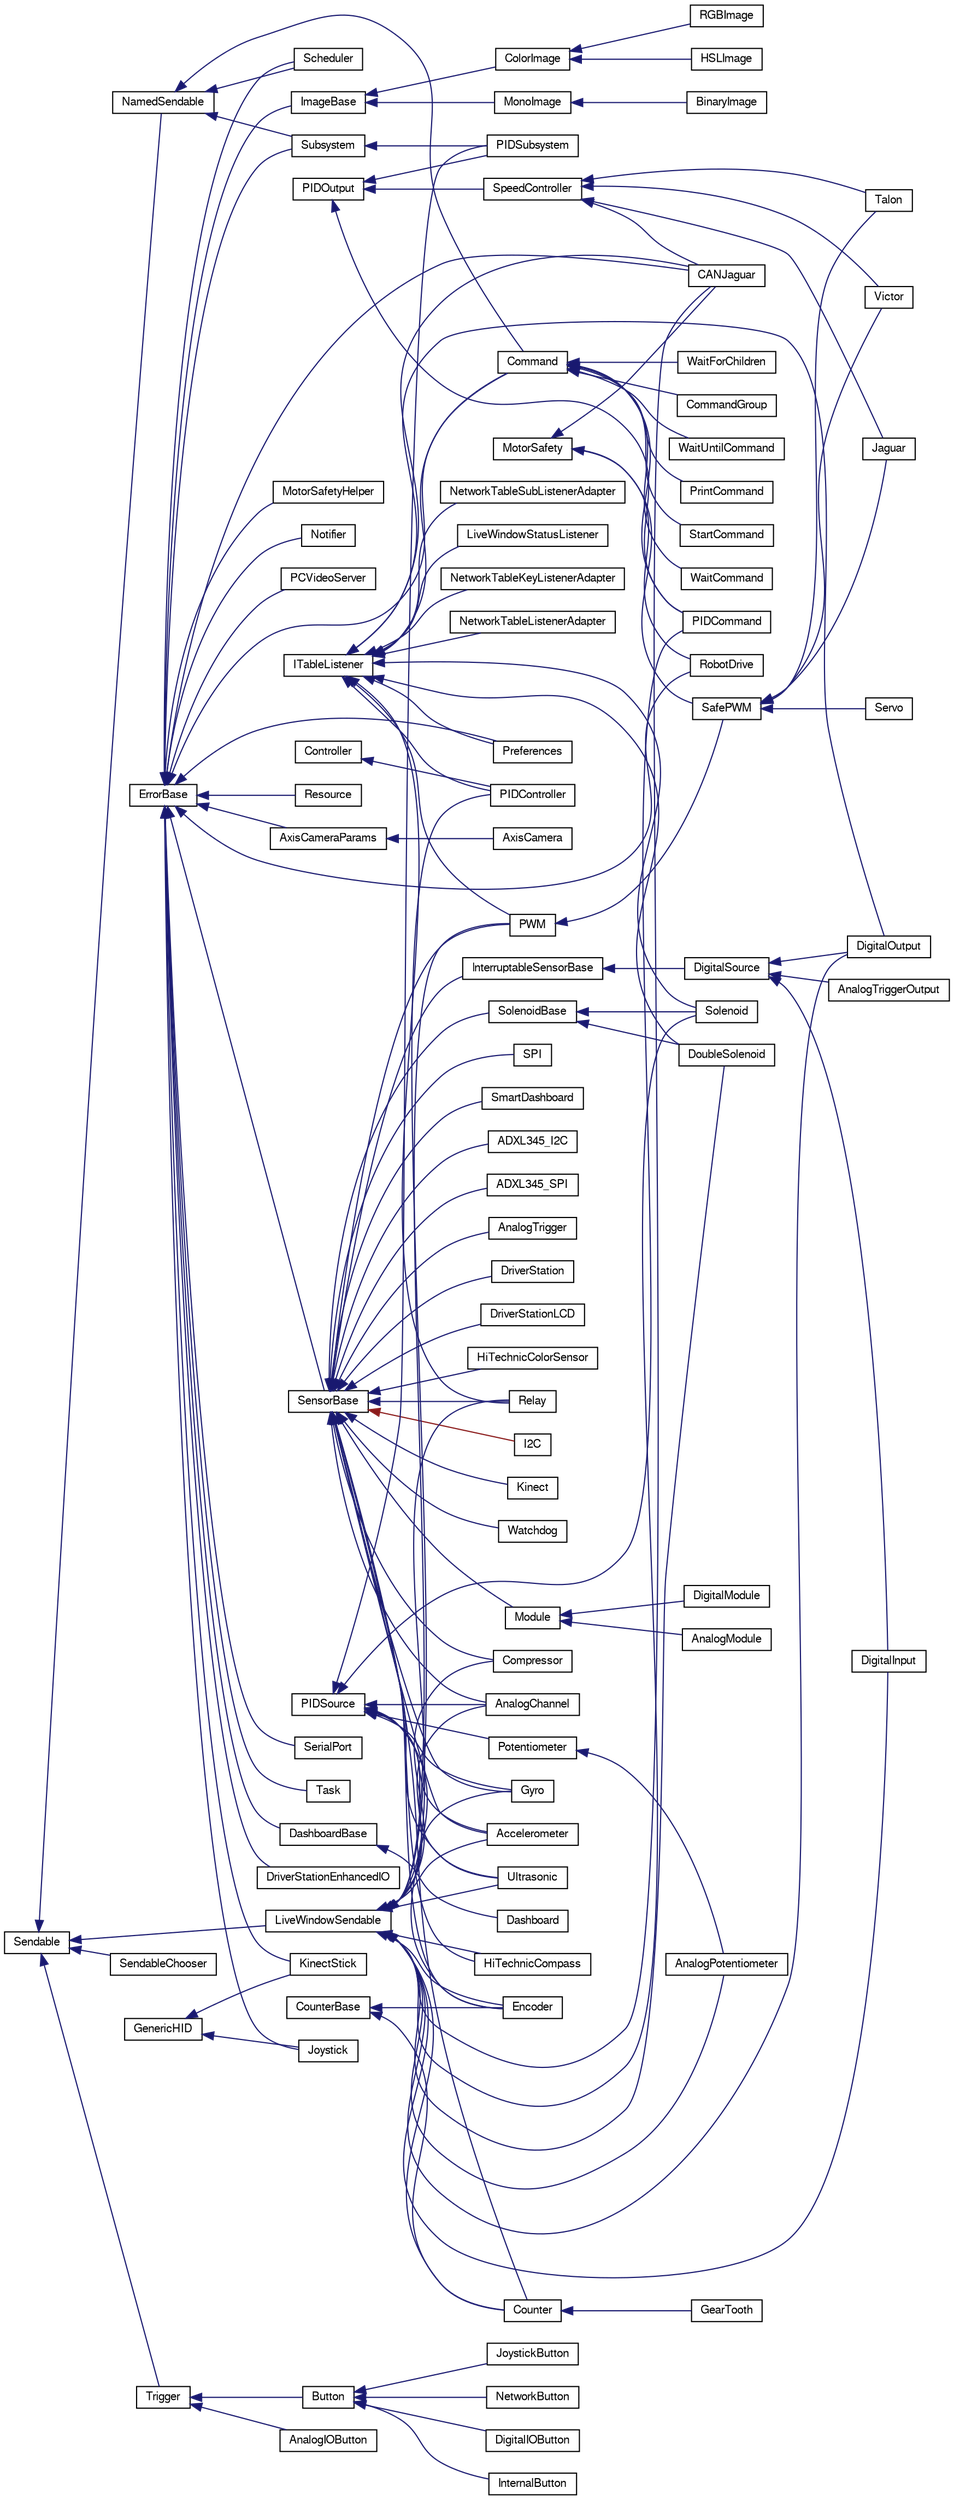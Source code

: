 digraph "Graphical Class Hierarchy"
{
  bgcolor="transparent";
  edge [fontname="FreeSans",fontsize="10",labelfontname="FreeSans",labelfontsize="10"];
  node [fontname="FreeSans",fontsize="10",shape=record];
  rankdir="LR";
  Node1 [label="Controller",height=0.2,width=0.4,color="black",URL="$class_controller.html"];
  Node1 -> Node2 [dir="back",color="midnightblue",fontsize="10",style="solid",fontname="FreeSans"];
  Node2 [label="PIDController",height=0.2,width=0.4,color="black",URL="$class_p_i_d_controller.html"];
  Node3 [label="CounterBase",height=0.2,width=0.4,color="black",URL="$class_counter_base.html"];
  Node3 -> Node4 [dir="back",color="midnightblue",fontsize="10",style="solid",fontname="FreeSans"];
  Node4 [label="Counter",height=0.2,width=0.4,color="black",URL="$class_counter.html"];
  Node4 -> Node5 [dir="back",color="midnightblue",fontsize="10",style="solid",fontname="FreeSans"];
  Node5 [label="GearTooth",height=0.2,width=0.4,color="black",URL="$class_gear_tooth.html"];
  Node3 -> Node6 [dir="back",color="midnightblue",fontsize="10",style="solid",fontname="FreeSans"];
  Node6 [label="Encoder",height=0.2,width=0.4,color="black",URL="$class_encoder.html"];
  Node7 [label="ErrorBase",height=0.2,width=0.4,color="black",URL="$class_error_base.html"];
  Node7 -> Node8 [dir="back",color="midnightblue",fontsize="10",style="solid",fontname="FreeSans"];
  Node8 [label="AxisCameraParams",height=0.2,width=0.4,color="black",URL="$class_axis_camera_params.html"];
  Node8 -> Node9 [dir="back",color="midnightblue",fontsize="10",style="solid",fontname="FreeSans"];
  Node9 [label="AxisCamera",height=0.2,width=0.4,color="black",URL="$class_axis_camera.html"];
  Node7 -> Node10 [dir="back",color="midnightblue",fontsize="10",style="solid",fontname="FreeSans"];
  Node10 [label="CANJaguar",height=0.2,width=0.4,color="black",URL="$class_c_a_n_jaguar.html"];
  Node7 -> Node11 [dir="back",color="midnightblue",fontsize="10",style="solid",fontname="FreeSans"];
  Node11 [label="Command",height=0.2,width=0.4,color="black",URL="$class_command.html"];
  Node11 -> Node12 [dir="back",color="midnightblue",fontsize="10",style="solid",fontname="FreeSans"];
  Node12 [label="CommandGroup",height=0.2,width=0.4,color="black",URL="$class_command_group.html"];
  Node11 -> Node13 [dir="back",color="midnightblue",fontsize="10",style="solid",fontname="FreeSans"];
  Node13 [label="PIDCommand",height=0.2,width=0.4,color="black",URL="$class_p_i_d_command.html"];
  Node11 -> Node14 [dir="back",color="midnightblue",fontsize="10",style="solid",fontname="FreeSans"];
  Node14 [label="PrintCommand",height=0.2,width=0.4,color="black",URL="$class_print_command.html"];
  Node11 -> Node15 [dir="back",color="midnightblue",fontsize="10",style="solid",fontname="FreeSans"];
  Node15 [label="StartCommand",height=0.2,width=0.4,color="black",URL="$class_start_command.html"];
  Node11 -> Node16 [dir="back",color="midnightblue",fontsize="10",style="solid",fontname="FreeSans"];
  Node16 [label="WaitCommand",height=0.2,width=0.4,color="black",URL="$class_wait_command.html"];
  Node11 -> Node17 [dir="back",color="midnightblue",fontsize="10",style="solid",fontname="FreeSans"];
  Node17 [label="WaitForChildren",height=0.2,width=0.4,color="black",URL="$class_wait_for_children.html"];
  Node11 -> Node18 [dir="back",color="midnightblue",fontsize="10",style="solid",fontname="FreeSans"];
  Node18 [label="WaitUntilCommand",height=0.2,width=0.4,color="black",URL="$class_wait_until_command.html"];
  Node7 -> Node19 [dir="back",color="midnightblue",fontsize="10",style="solid",fontname="FreeSans"];
  Node19 [label="DashboardBase",height=0.2,width=0.4,color="black",URL="$class_dashboard_base.html"];
  Node19 -> Node20 [dir="back",color="midnightblue",fontsize="10",style="solid",fontname="FreeSans"];
  Node20 [label="Dashboard",height=0.2,width=0.4,color="black",URL="$class_dashboard.html"];
  Node7 -> Node21 [dir="back",color="midnightblue",fontsize="10",style="solid",fontname="FreeSans"];
  Node21 [label="DriverStationEnhancedIO",height=0.2,width=0.4,color="black",URL="$class_driver_station_enhanced_i_o.html"];
  Node7 -> Node22 [dir="back",color="midnightblue",fontsize="10",style="solid",fontname="FreeSans"];
  Node22 [label="ImageBase",height=0.2,width=0.4,color="black",URL="$class_image_base.html"];
  Node22 -> Node23 [dir="back",color="midnightblue",fontsize="10",style="solid",fontname="FreeSans"];
  Node23 [label="ColorImage",height=0.2,width=0.4,color="black",URL="$class_color_image.html"];
  Node23 -> Node24 [dir="back",color="midnightblue",fontsize="10",style="solid",fontname="FreeSans"];
  Node24 [label="HSLImage",height=0.2,width=0.4,color="black",URL="$class_h_s_l_image.html"];
  Node23 -> Node25 [dir="back",color="midnightblue",fontsize="10",style="solid",fontname="FreeSans"];
  Node25 [label="RGBImage",height=0.2,width=0.4,color="black",URL="$class_r_g_b_image.html"];
  Node22 -> Node26 [dir="back",color="midnightblue",fontsize="10",style="solid",fontname="FreeSans"];
  Node26 [label="MonoImage",height=0.2,width=0.4,color="black",URL="$class_mono_image.html"];
  Node26 -> Node27 [dir="back",color="midnightblue",fontsize="10",style="solid",fontname="FreeSans"];
  Node27 [label="BinaryImage",height=0.2,width=0.4,color="black",URL="$class_binary_image.html"];
  Node7 -> Node28 [dir="back",color="midnightblue",fontsize="10",style="solid",fontname="FreeSans"];
  Node28 [label="Joystick",height=0.2,width=0.4,color="black",URL="$class_joystick.html"];
  Node7 -> Node29 [dir="back",color="midnightblue",fontsize="10",style="solid",fontname="FreeSans"];
  Node29 [label="KinectStick",height=0.2,width=0.4,color="black",URL="$class_kinect_stick.html"];
  Node7 -> Node30 [dir="back",color="midnightblue",fontsize="10",style="solid",fontname="FreeSans"];
  Node30 [label="MotorSafetyHelper",height=0.2,width=0.4,color="black",URL="$class_motor_safety_helper.html"];
  Node7 -> Node31 [dir="back",color="midnightblue",fontsize="10",style="solid",fontname="FreeSans"];
  Node31 [label="Notifier",height=0.2,width=0.4,color="black",URL="$class_notifier.html"];
  Node7 -> Node32 [dir="back",color="midnightblue",fontsize="10",style="solid",fontname="FreeSans"];
  Node32 [label="PCVideoServer",height=0.2,width=0.4,color="black",URL="$class_p_c_video_server.html"];
  Node7 -> Node33 [dir="back",color="midnightblue",fontsize="10",style="solid",fontname="FreeSans"];
  Node33 [label="Preferences",height=0.2,width=0.4,color="black",URL="$class_preferences.html"];
  Node7 -> Node34 [dir="back",color="midnightblue",fontsize="10",style="solid",fontname="FreeSans"];
  Node34 [label="Resource",height=0.2,width=0.4,color="black",URL="$class_resource.html"];
  Node7 -> Node35 [dir="back",color="midnightblue",fontsize="10",style="solid",fontname="FreeSans"];
  Node35 [label="RobotDrive",height=0.2,width=0.4,color="black",URL="$class_robot_drive.html"];
  Node7 -> Node36 [dir="back",color="midnightblue",fontsize="10",style="solid",fontname="FreeSans"];
  Node36 [label="Scheduler",height=0.2,width=0.4,color="black",URL="$class_scheduler.html"];
  Node7 -> Node37 [dir="back",color="midnightblue",fontsize="10",style="solid",fontname="FreeSans"];
  Node37 [label="SensorBase",height=0.2,width=0.4,color="black",URL="$class_sensor_base.html"];
  Node37 -> Node38 [dir="back",color="midnightblue",fontsize="10",style="solid",fontname="FreeSans"];
  Node38 [label="Accelerometer",height=0.2,width=0.4,color="black",URL="$class_accelerometer.html"];
  Node37 -> Node39 [dir="back",color="midnightblue",fontsize="10",style="solid",fontname="FreeSans"];
  Node39 [label="ADXL345_I2C",height=0.2,width=0.4,color="black",URL="$class_a_d_x_l345___i2_c.html"];
  Node37 -> Node40 [dir="back",color="midnightblue",fontsize="10",style="solid",fontname="FreeSans"];
  Node40 [label="ADXL345_SPI",height=0.2,width=0.4,color="black",URL="$class_a_d_x_l345___s_p_i.html"];
  Node37 -> Node41 [dir="back",color="midnightblue",fontsize="10",style="solid",fontname="FreeSans"];
  Node41 [label="AnalogChannel",height=0.2,width=0.4,color="black",URL="$class_analog_channel.html"];
  Node37 -> Node42 [dir="back",color="midnightblue",fontsize="10",style="solid",fontname="FreeSans"];
  Node42 [label="AnalogTrigger",height=0.2,width=0.4,color="black",URL="$class_analog_trigger.html"];
  Node37 -> Node43 [dir="back",color="midnightblue",fontsize="10",style="solid",fontname="FreeSans"];
  Node43 [label="Compressor",height=0.2,width=0.4,color="black",URL="$class_compressor.html"];
  Node37 -> Node4 [dir="back",color="midnightblue",fontsize="10",style="solid",fontname="FreeSans"];
  Node37 -> Node44 [dir="back",color="midnightblue",fontsize="10",style="solid",fontname="FreeSans"];
  Node44 [label="DriverStation",height=0.2,width=0.4,color="black",URL="$class_driver_station.html"];
  Node37 -> Node45 [dir="back",color="midnightblue",fontsize="10",style="solid",fontname="FreeSans"];
  Node45 [label="DriverStationLCD",height=0.2,width=0.4,color="black",URL="$class_driver_station_l_c_d.html"];
  Node37 -> Node6 [dir="back",color="midnightblue",fontsize="10",style="solid",fontname="FreeSans"];
  Node37 -> Node46 [dir="back",color="midnightblue",fontsize="10",style="solid",fontname="FreeSans"];
  Node46 [label="Gyro",height=0.2,width=0.4,color="black",URL="$class_gyro.html"];
  Node37 -> Node47 [dir="back",color="midnightblue",fontsize="10",style="solid",fontname="FreeSans"];
  Node47 [label="HiTechnicColorSensor",height=0.2,width=0.4,color="black",URL="$class_hi_technic_color_sensor.html"];
  Node37 -> Node48 [dir="back",color="midnightblue",fontsize="10",style="solid",fontname="FreeSans"];
  Node48 [label="HiTechnicCompass",height=0.2,width=0.4,color="black",URL="$class_hi_technic_compass.html"];
  Node37 -> Node49 [dir="back",color="firebrick4",fontsize="10",style="solid",fontname="FreeSans"];
  Node49 [label="I2C",height=0.2,width=0.4,color="black",URL="$class_i2_c.html"];
  Node37 -> Node50 [dir="back",color="midnightblue",fontsize="10",style="solid",fontname="FreeSans"];
  Node50 [label="InterruptableSensorBase",height=0.2,width=0.4,color="black",URL="$class_interruptable_sensor_base.html"];
  Node50 -> Node51 [dir="back",color="midnightblue",fontsize="10",style="solid",fontname="FreeSans"];
  Node51 [label="DigitalSource",height=0.2,width=0.4,color="black",URL="$class_digital_source.html"];
  Node51 -> Node52 [dir="back",color="midnightblue",fontsize="10",style="solid",fontname="FreeSans"];
  Node52 [label="AnalogTriggerOutput",height=0.2,width=0.4,color="black",URL="$class_analog_trigger_output.html"];
  Node51 -> Node53 [dir="back",color="midnightblue",fontsize="10",style="solid",fontname="FreeSans"];
  Node53 [label="DigitalInput",height=0.2,width=0.4,color="black",URL="$class_digital_input.html"];
  Node51 -> Node54 [dir="back",color="midnightblue",fontsize="10",style="solid",fontname="FreeSans"];
  Node54 [label="DigitalOutput",height=0.2,width=0.4,color="black",URL="$class_digital_output.html"];
  Node37 -> Node55 [dir="back",color="midnightblue",fontsize="10",style="solid",fontname="FreeSans"];
  Node55 [label="Kinect",height=0.2,width=0.4,color="black",URL="$class_kinect.html"];
  Node37 -> Node56 [dir="back",color="midnightblue",fontsize="10",style="solid",fontname="FreeSans"];
  Node56 [label="Module",height=0.2,width=0.4,color="black",URL="$class_module.html"];
  Node56 -> Node57 [dir="back",color="midnightblue",fontsize="10",style="solid",fontname="FreeSans"];
  Node57 [label="AnalogModule",height=0.2,width=0.4,color="black",URL="$class_analog_module.html"];
  Node56 -> Node58 [dir="back",color="midnightblue",fontsize="10",style="solid",fontname="FreeSans"];
  Node58 [label="DigitalModule",height=0.2,width=0.4,color="black",URL="$class_digital_module.html"];
  Node37 -> Node59 [dir="back",color="midnightblue",fontsize="10",style="solid",fontname="FreeSans"];
  Node59 [label="PWM",height=0.2,width=0.4,color="black",URL="$class_p_w_m.html"];
  Node59 -> Node60 [dir="back",color="midnightblue",fontsize="10",style="solid",fontname="FreeSans"];
  Node60 [label="SafePWM",height=0.2,width=0.4,color="black",URL="$class_safe_p_w_m.html"];
  Node60 -> Node61 [dir="back",color="midnightblue",fontsize="10",style="solid",fontname="FreeSans"];
  Node61 [label="Jaguar",height=0.2,width=0.4,color="black",URL="$class_jaguar.html"];
  Node60 -> Node62 [dir="back",color="midnightblue",fontsize="10",style="solid",fontname="FreeSans"];
  Node62 [label="Servo",height=0.2,width=0.4,color="black",URL="$class_servo.html"];
  Node60 -> Node63 [dir="back",color="midnightblue",fontsize="10",style="solid",fontname="FreeSans"];
  Node63 [label="Talon",height=0.2,width=0.4,color="black",URL="$class_talon.html"];
  Node60 -> Node64 [dir="back",color="midnightblue",fontsize="10",style="solid",fontname="FreeSans"];
  Node64 [label="Victor",height=0.2,width=0.4,color="black",URL="$class_victor.html"];
  Node37 -> Node65 [dir="back",color="midnightblue",fontsize="10",style="solid",fontname="FreeSans"];
  Node65 [label="Relay",height=0.2,width=0.4,color="black",URL="$class_relay.html"];
  Node37 -> Node66 [dir="back",color="midnightblue",fontsize="10",style="solid",fontname="FreeSans"];
  Node66 [label="SmartDashboard",height=0.2,width=0.4,color="black",URL="$class_smart_dashboard.html"];
  Node37 -> Node67 [dir="back",color="midnightblue",fontsize="10",style="solid",fontname="FreeSans"];
  Node67 [label="SolenoidBase",height=0.2,width=0.4,color="black",URL="$class_solenoid_base.html"];
  Node67 -> Node68 [dir="back",color="midnightblue",fontsize="10",style="solid",fontname="FreeSans"];
  Node68 [label="DoubleSolenoid",height=0.2,width=0.4,color="black",URL="$class_double_solenoid.html"];
  Node67 -> Node69 [dir="back",color="midnightblue",fontsize="10",style="solid",fontname="FreeSans"];
  Node69 [label="Solenoid",height=0.2,width=0.4,color="black",URL="$class_solenoid.html"];
  Node37 -> Node70 [dir="back",color="midnightblue",fontsize="10",style="solid",fontname="FreeSans"];
  Node70 [label="SPI",height=0.2,width=0.4,color="black",URL="$class_s_p_i.html"];
  Node37 -> Node71 [dir="back",color="midnightblue",fontsize="10",style="solid",fontname="FreeSans"];
  Node71 [label="Ultrasonic",height=0.2,width=0.4,color="black",URL="$class_ultrasonic.html"];
  Node37 -> Node72 [dir="back",color="midnightblue",fontsize="10",style="solid",fontname="FreeSans"];
  Node72 [label="Watchdog",height=0.2,width=0.4,color="black",URL="$class_watchdog.html"];
  Node7 -> Node73 [dir="back",color="midnightblue",fontsize="10",style="solid",fontname="FreeSans"];
  Node73 [label="SerialPort",height=0.2,width=0.4,color="black",URL="$class_serial_port.html"];
  Node7 -> Node74 [dir="back",color="midnightblue",fontsize="10",style="solid",fontname="FreeSans"];
  Node74 [label="Subsystem",height=0.2,width=0.4,color="black",URL="$class_subsystem.html"];
  Node74 -> Node75 [dir="back",color="midnightblue",fontsize="10",style="solid",fontname="FreeSans"];
  Node75 [label="PIDSubsystem",height=0.2,width=0.4,color="black",URL="$class_p_i_d_subsystem.html"];
  Node7 -> Node76 [dir="back",color="midnightblue",fontsize="10",style="solid",fontname="FreeSans"];
  Node76 [label="Task",height=0.2,width=0.4,color="black",URL="$class_task.html"];
  Node77 [label="GenericHID",height=0.2,width=0.4,color="black",URL="$class_generic_h_i_d.html"];
  Node77 -> Node28 [dir="back",color="midnightblue",fontsize="10",style="solid",fontname="FreeSans"];
  Node77 -> Node29 [dir="back",color="midnightblue",fontsize="10",style="solid",fontname="FreeSans"];
  Node78 [label="ITableListener",height=0.2,width=0.4,color="black",URL="$class_i_table_listener.html"];
  Node78 -> Node10 [dir="back",color="midnightblue",fontsize="10",style="solid",fontname="FreeSans"];
  Node78 -> Node11 [dir="back",color="midnightblue",fontsize="10",style="solid",fontname="FreeSans"];
  Node78 -> Node54 [dir="back",color="midnightblue",fontsize="10",style="solid",fontname="FreeSans"];
  Node78 -> Node68 [dir="back",color="midnightblue",fontsize="10",style="solid",fontname="FreeSans"];
  Node78 -> Node79 [dir="back",color="midnightblue",fontsize="10",style="solid",fontname="FreeSans"];
  Node79 [label="LiveWindowStatusListener",height=0.2,width=0.4,color="black",URL="$class_live_window_status_listener.html"];
  Node78 -> Node80 [dir="back",color="midnightblue",fontsize="10",style="solid",fontname="FreeSans"];
  Node80 [label="NetworkTableKeyListenerAdapter",height=0.2,width=0.4,color="black",URL="$class_network_table_key_listener_adapter.html"];
  Node78 -> Node81 [dir="back",color="midnightblue",fontsize="10",style="solid",fontname="FreeSans"];
  Node81 [label="NetworkTableListenerAdapter",height=0.2,width=0.4,color="black",URL="$class_network_table_listener_adapter.html"];
  Node78 -> Node82 [dir="back",color="midnightblue",fontsize="10",style="solid",fontname="FreeSans"];
  Node82 [label="NetworkTableSubListenerAdapter",height=0.2,width=0.4,color="black",URL="$class_network_table_sub_listener_adapter.html"];
  Node78 -> Node2 [dir="back",color="midnightblue",fontsize="10",style="solid",fontname="FreeSans"];
  Node78 -> Node33 [dir="back",color="midnightblue",fontsize="10",style="solid",fontname="FreeSans"];
  Node78 -> Node59 [dir="back",color="midnightblue",fontsize="10",style="solid",fontname="FreeSans"];
  Node78 -> Node65 [dir="back",color="midnightblue",fontsize="10",style="solid",fontname="FreeSans"];
  Node78 -> Node69 [dir="back",color="midnightblue",fontsize="10",style="solid",fontname="FreeSans"];
  Node83 [label="MotorSafety",height=0.2,width=0.4,color="black",URL="$class_motor_safety.html"];
  Node83 -> Node10 [dir="back",color="midnightblue",fontsize="10",style="solid",fontname="FreeSans"];
  Node83 -> Node35 [dir="back",color="midnightblue",fontsize="10",style="solid",fontname="FreeSans"];
  Node83 -> Node60 [dir="back",color="midnightblue",fontsize="10",style="solid",fontname="FreeSans"];
  Node84 [label="PIDOutput",height=0.2,width=0.4,color="black",URL="$class_p_i_d_output.html"];
  Node84 -> Node13 [dir="back",color="midnightblue",fontsize="10",style="solid",fontname="FreeSans"];
  Node84 -> Node75 [dir="back",color="midnightblue",fontsize="10",style="solid",fontname="FreeSans"];
  Node84 -> Node85 [dir="back",color="midnightblue",fontsize="10",style="solid",fontname="FreeSans"];
  Node85 [label="SpeedController",height=0.2,width=0.4,color="black",URL="$class_speed_controller.html"];
  Node85 -> Node10 [dir="back",color="midnightblue",fontsize="10",style="solid",fontname="FreeSans"];
  Node85 -> Node61 [dir="back",color="midnightblue",fontsize="10",style="solid",fontname="FreeSans"];
  Node85 -> Node63 [dir="back",color="midnightblue",fontsize="10",style="solid",fontname="FreeSans"];
  Node85 -> Node64 [dir="back",color="midnightblue",fontsize="10",style="solid",fontname="FreeSans"];
  Node86 [label="PIDSource",height=0.2,width=0.4,color="black",URL="$class_p_i_d_source.html"];
  Node86 -> Node38 [dir="back",color="midnightblue",fontsize="10",style="solid",fontname="FreeSans"];
  Node86 -> Node41 [dir="back",color="midnightblue",fontsize="10",style="solid",fontname="FreeSans"];
  Node86 -> Node6 [dir="back",color="midnightblue",fontsize="10",style="solid",fontname="FreeSans"];
  Node86 -> Node46 [dir="back",color="midnightblue",fontsize="10",style="solid",fontname="FreeSans"];
  Node86 -> Node13 [dir="back",color="midnightblue",fontsize="10",style="solid",fontname="FreeSans"];
  Node86 -> Node75 [dir="back",color="midnightblue",fontsize="10",style="solid",fontname="FreeSans"];
  Node86 -> Node87 [dir="back",color="midnightblue",fontsize="10",style="solid",fontname="FreeSans"];
  Node87 [label="Potentiometer",height=0.2,width=0.4,color="black",URL="$class_potentiometer.html"];
  Node87 -> Node88 [dir="back",color="midnightblue",fontsize="10",style="solid",fontname="FreeSans"];
  Node88 [label="AnalogPotentiometer",height=0.2,width=0.4,color="black",URL="$class_analog_potentiometer.html"];
  Node86 -> Node71 [dir="back",color="midnightblue",fontsize="10",style="solid",fontname="FreeSans"];
  Node89 [label="Sendable",height=0.2,width=0.4,color="black",URL="$class_sendable.html"];
  Node89 -> Node90 [dir="back",color="midnightblue",fontsize="10",style="solid",fontname="FreeSans"];
  Node90 [label="LiveWindowSendable",height=0.2,width=0.4,color="black",URL="$class_live_window_sendable.html"];
  Node90 -> Node38 [dir="back",color="midnightblue",fontsize="10",style="solid",fontname="FreeSans"];
  Node90 -> Node41 [dir="back",color="midnightblue",fontsize="10",style="solid",fontname="FreeSans"];
  Node90 -> Node88 [dir="back",color="midnightblue",fontsize="10",style="solid",fontname="FreeSans"];
  Node90 -> Node10 [dir="back",color="midnightblue",fontsize="10",style="solid",fontname="FreeSans"];
  Node90 -> Node43 [dir="back",color="midnightblue",fontsize="10",style="solid",fontname="FreeSans"];
  Node90 -> Node4 [dir="back",color="midnightblue",fontsize="10",style="solid",fontname="FreeSans"];
  Node90 -> Node53 [dir="back",color="midnightblue",fontsize="10",style="solid",fontname="FreeSans"];
  Node90 -> Node54 [dir="back",color="midnightblue",fontsize="10",style="solid",fontname="FreeSans"];
  Node90 -> Node68 [dir="back",color="midnightblue",fontsize="10",style="solid",fontname="FreeSans"];
  Node90 -> Node6 [dir="back",color="midnightblue",fontsize="10",style="solid",fontname="FreeSans"];
  Node90 -> Node46 [dir="back",color="midnightblue",fontsize="10",style="solid",fontname="FreeSans"];
  Node90 -> Node48 [dir="back",color="midnightblue",fontsize="10",style="solid",fontname="FreeSans"];
  Node90 -> Node2 [dir="back",color="midnightblue",fontsize="10",style="solid",fontname="FreeSans"];
  Node90 -> Node59 [dir="back",color="midnightblue",fontsize="10",style="solid",fontname="FreeSans"];
  Node90 -> Node65 [dir="back",color="midnightblue",fontsize="10",style="solid",fontname="FreeSans"];
  Node90 -> Node69 [dir="back",color="midnightblue",fontsize="10",style="solid",fontname="FreeSans"];
  Node90 -> Node71 [dir="back",color="midnightblue",fontsize="10",style="solid",fontname="FreeSans"];
  Node89 -> Node91 [dir="back",color="midnightblue",fontsize="10",style="solid",fontname="FreeSans"];
  Node91 [label="NamedSendable",height=0.2,width=0.4,color="black",URL="$class_named_sendable.html"];
  Node91 -> Node11 [dir="back",color="midnightblue",fontsize="10",style="solid",fontname="FreeSans"];
  Node91 -> Node36 [dir="back",color="midnightblue",fontsize="10",style="solid",fontname="FreeSans"];
  Node91 -> Node74 [dir="back",color="midnightblue",fontsize="10",style="solid",fontname="FreeSans"];
  Node89 -> Node92 [dir="back",color="midnightblue",fontsize="10",style="solid",fontname="FreeSans"];
  Node92 [label="SendableChooser",height=0.2,width=0.4,color="black",URL="$class_sendable_chooser.html"];
  Node89 -> Node93 [dir="back",color="midnightblue",fontsize="10",style="solid",fontname="FreeSans"];
  Node93 [label="Trigger",height=0.2,width=0.4,color="black",URL="$class_trigger.html"];
  Node93 -> Node94 [dir="back",color="midnightblue",fontsize="10",style="solid",fontname="FreeSans"];
  Node94 [label="AnalogIOButton",height=0.2,width=0.4,color="black",URL="$class_analog_i_o_button.html"];
  Node93 -> Node95 [dir="back",color="midnightblue",fontsize="10",style="solid",fontname="FreeSans"];
  Node95 [label="Button",height=0.2,width=0.4,color="black",URL="$class_button.html"];
  Node95 -> Node96 [dir="back",color="midnightblue",fontsize="10",style="solid",fontname="FreeSans"];
  Node96 [label="DigitalIOButton",height=0.2,width=0.4,color="black",URL="$class_digital_i_o_button.html"];
  Node95 -> Node97 [dir="back",color="midnightblue",fontsize="10",style="solid",fontname="FreeSans"];
  Node97 [label="InternalButton",height=0.2,width=0.4,color="black",URL="$class_internal_button.html"];
  Node95 -> Node98 [dir="back",color="midnightblue",fontsize="10",style="solid",fontname="FreeSans"];
  Node98 [label="JoystickButton",height=0.2,width=0.4,color="black",URL="$class_joystick_button.html"];
  Node95 -> Node99 [dir="back",color="midnightblue",fontsize="10",style="solid",fontname="FreeSans"];
  Node99 [label="NetworkButton",height=0.2,width=0.4,color="black",URL="$class_network_button.html"];
}
